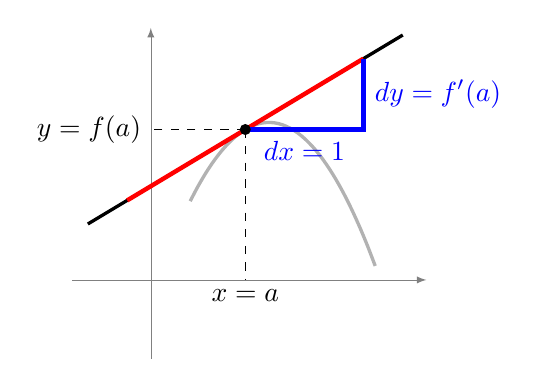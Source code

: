 \begin{tikzpicture}
\usetikzlibrary{calc}
	\draw[->,>=latex, gray, very thin] (-1,0) -- (3.5,0);
	\draw[->,>=latex, gray, very thin] (0,-1) -- (0,3.2);

%	\draw[domain=-0.25:2.5,black,thick,smooth] plot (\x,{0.6+0.4*\x+0.6*cos(4*\x r)});

    \draw[domain=0:2.35, black!30,very thick,smooth] plot (0.5+\x,{2-(\x-1)^2)}) ;


   \def \x{0.7}
    \coordinate (A) at ({0.5+\x},{2-(\x-1)^2)});




  \draw[dashed] (A)--({0.5+\x},0) node[below]{$x=a$};
  \draw[dashed] (A)--(0,{2-(\x-1)^2)}) node[left]{$y=f(a)$};


    \draw[black,very thick] (A)--+(2,{2*(2-2*\x)}) ;
    \draw[black,very thick] (A)--+(-2,{-2*(2-2*\x)}) ;

    \draw[red,ultra thick] (A)--+(1.5,{1.5*(2-2*\x)});
    \draw[red,ultra thick] (A)--+(-1.5,{-1.5*(2-2*\x)}) ;

    \draw[blue,ultra thick] (A)--+(1.5,0) node[midway,below]{$dx=1$}--++(1.5,{1.5*(2-2*\x)}) node[midway,right]{$dy=f'(a)$};
 %   \draw[blue,ultra thick] (A)--+(-1.5,{-1.5*(2-2*\x)}) ;

    \fill (A) circle (2pt);
\end{tikzpicture}